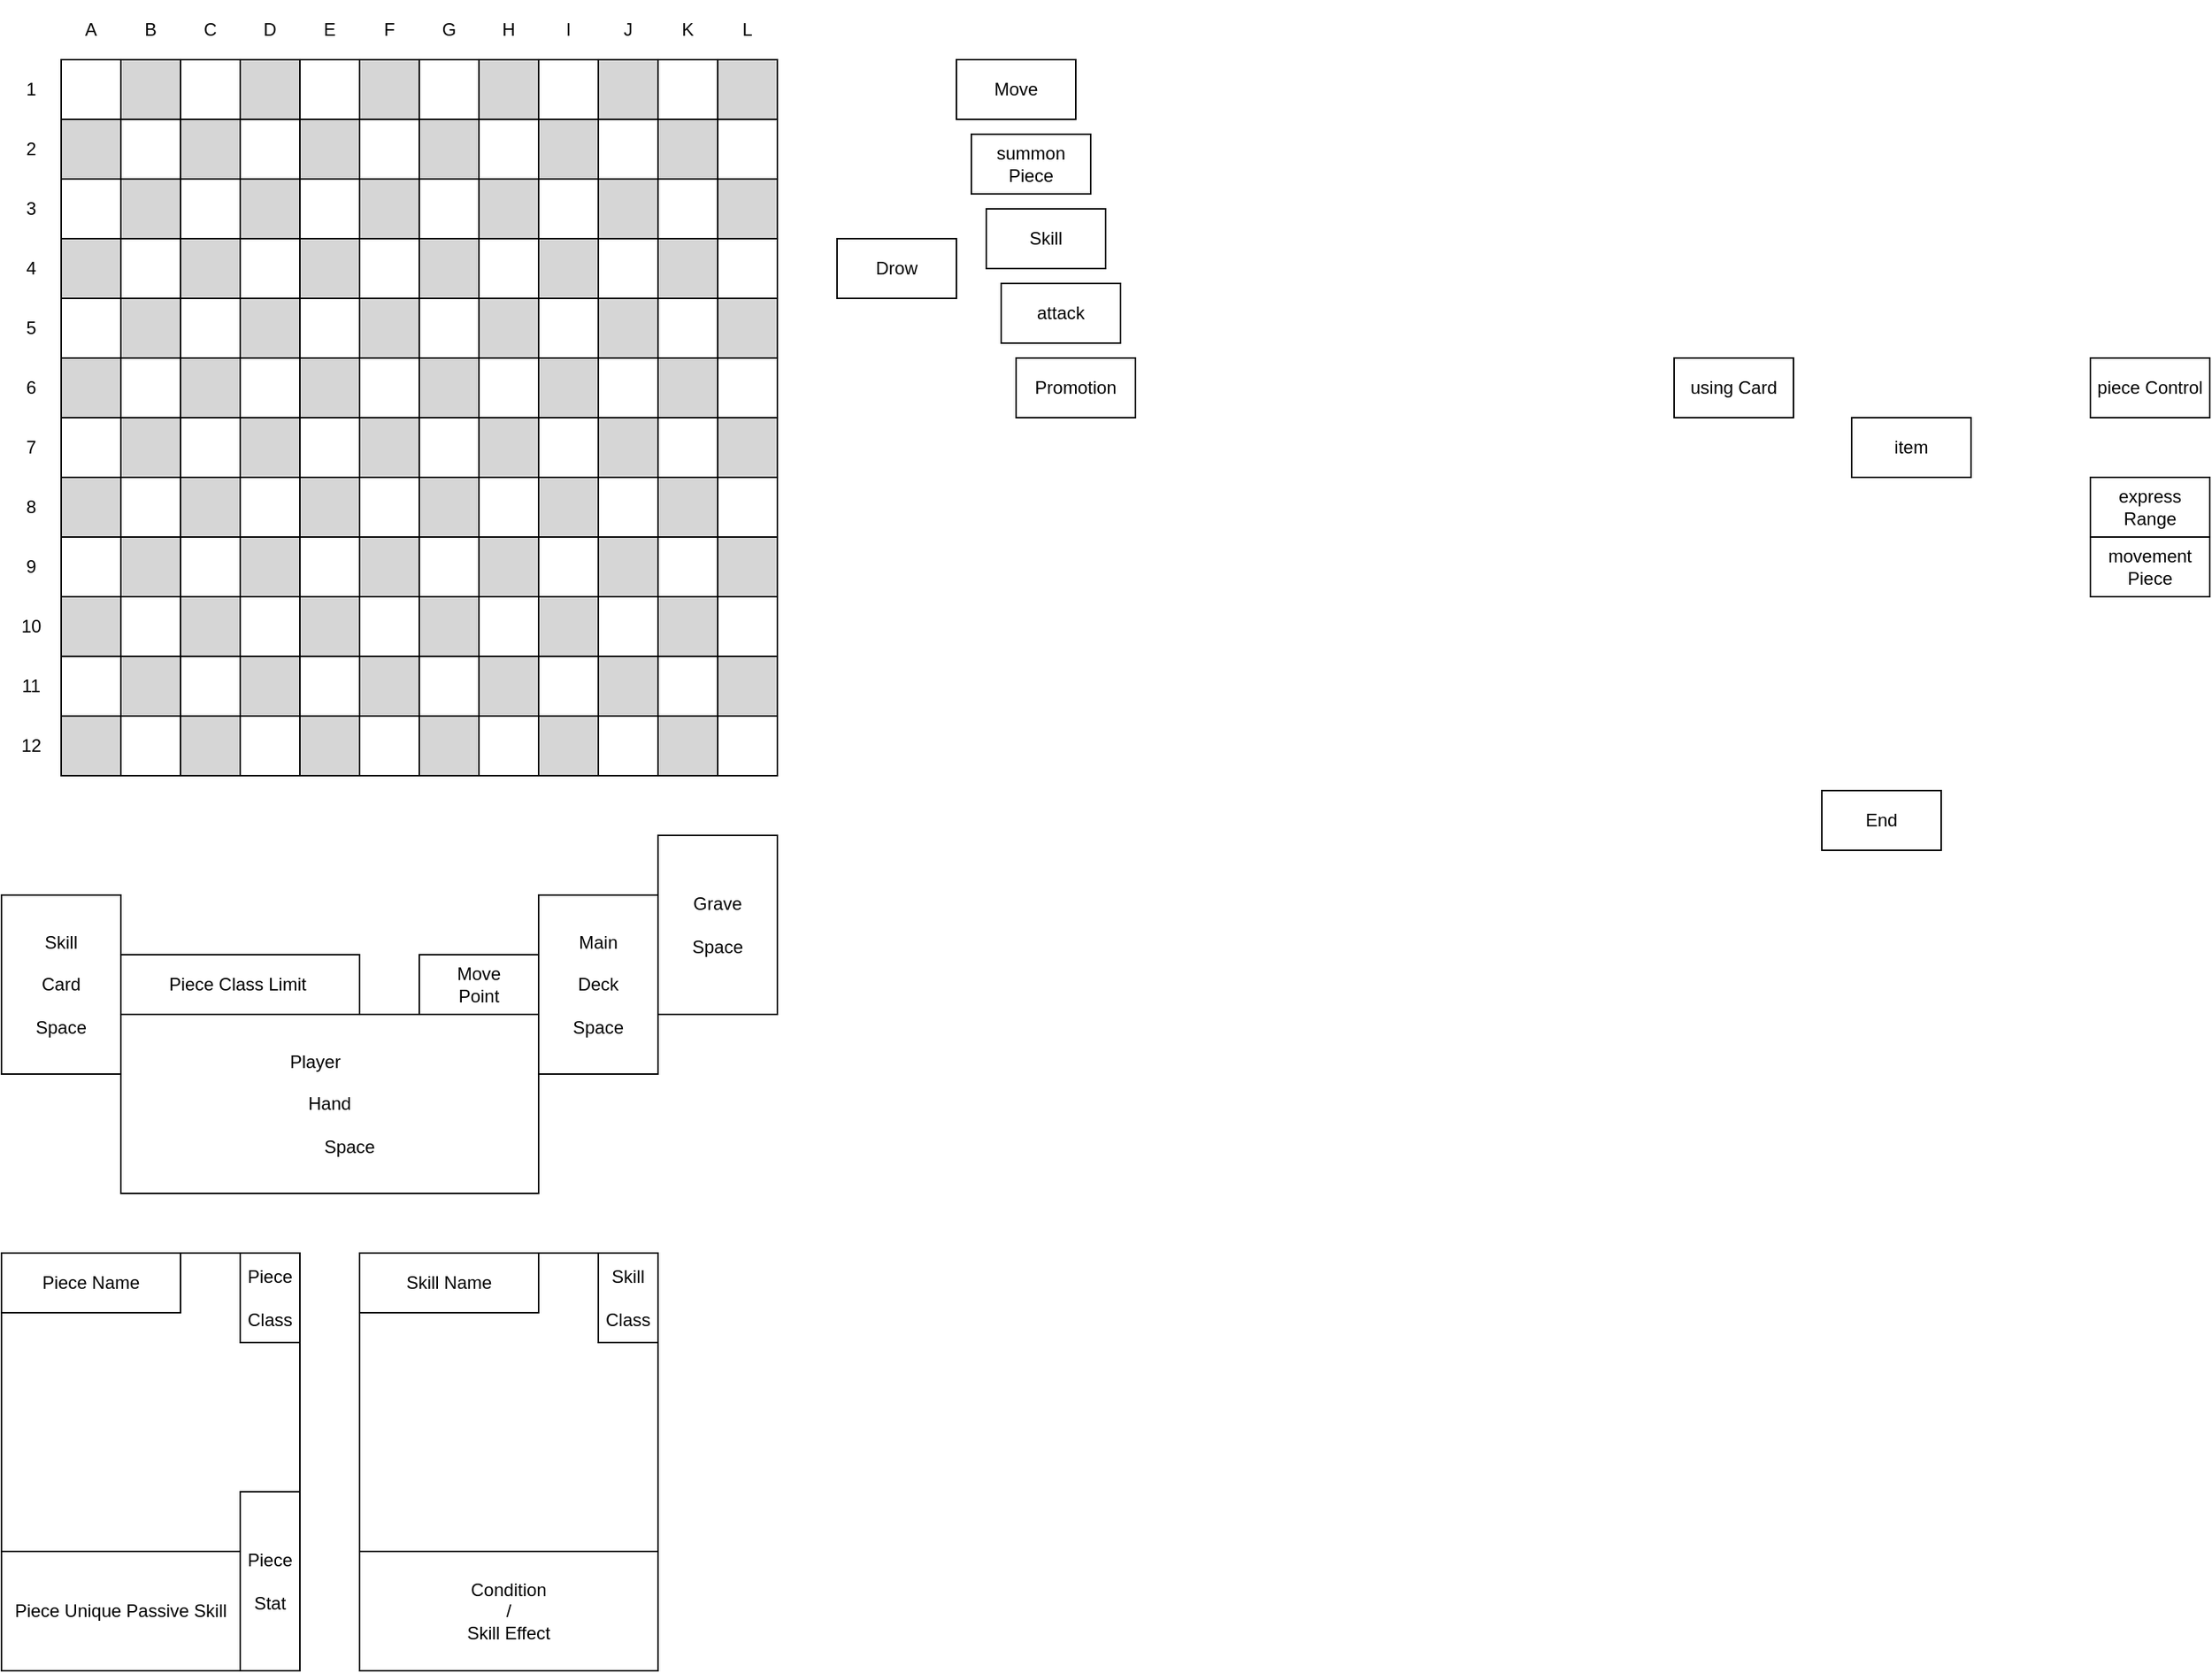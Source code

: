 <mxfile version="21.7.0" type="device">
  <diagram name="페이지-1" id="hdjbhopYSdk3RlSoOf6J">
    <mxGraphModel dx="1386" dy="785" grid="1" gridSize="10" guides="1" tooltips="1" connect="1" arrows="1" fold="1" page="1" pageScale="1" pageWidth="827" pageHeight="1169" math="0" shadow="0">
      <root>
        <mxCell id="0" />
        <mxCell id="1" parent="0" />
        <mxCell id="QWAg-1l1D4s0uI_y3CBR-188" value="Grave&lt;br&gt;&lt;br&gt;Space" style="rounded=0;whiteSpace=wrap;html=1;" parent="1" vertex="1">
          <mxGeometry x="440" y="560" width="80" height="120" as="geometry" />
        </mxCell>
        <mxCell id="QWAg-1l1D4s0uI_y3CBR-159" value="A" style="text;html=1;strokeColor=none;fillColor=none;align=center;verticalAlign=middle;whiteSpace=wrap;rounded=0;" parent="1" vertex="1">
          <mxGeometry x="40" width="40" height="40" as="geometry" />
        </mxCell>
        <mxCell id="QWAg-1l1D4s0uI_y3CBR-161" value="B" style="text;html=1;strokeColor=none;fillColor=none;align=center;verticalAlign=middle;whiteSpace=wrap;rounded=0;" parent="1" vertex="1">
          <mxGeometry x="80" width="40" height="40" as="geometry" />
        </mxCell>
        <mxCell id="QWAg-1l1D4s0uI_y3CBR-162" value="C" style="text;html=1;strokeColor=none;fillColor=none;align=center;verticalAlign=middle;whiteSpace=wrap;rounded=0;" parent="1" vertex="1">
          <mxGeometry x="120" width="40" height="40" as="geometry" />
        </mxCell>
        <mxCell id="QWAg-1l1D4s0uI_y3CBR-163" value="D" style="text;html=1;strokeColor=none;fillColor=none;align=center;verticalAlign=middle;whiteSpace=wrap;rounded=0;" parent="1" vertex="1">
          <mxGeometry x="160" width="40" height="40" as="geometry" />
        </mxCell>
        <mxCell id="QWAg-1l1D4s0uI_y3CBR-164" value="E" style="text;html=1;strokeColor=none;fillColor=none;align=center;verticalAlign=middle;whiteSpace=wrap;rounded=0;" parent="1" vertex="1">
          <mxGeometry x="200" width="40" height="40" as="geometry" />
        </mxCell>
        <mxCell id="QWAg-1l1D4s0uI_y3CBR-165" value="F" style="text;html=1;strokeColor=none;fillColor=none;align=center;verticalAlign=middle;whiteSpace=wrap;rounded=0;" parent="1" vertex="1">
          <mxGeometry x="240" width="40" height="40" as="geometry" />
        </mxCell>
        <mxCell id="QWAg-1l1D4s0uI_y3CBR-167" value="G" style="text;html=1;strokeColor=none;fillColor=none;align=center;verticalAlign=middle;whiteSpace=wrap;rounded=0;" parent="1" vertex="1">
          <mxGeometry x="280" width="40" height="40" as="geometry" />
        </mxCell>
        <mxCell id="QWAg-1l1D4s0uI_y3CBR-168" value="H" style="text;html=1;strokeColor=none;fillColor=none;align=center;verticalAlign=middle;whiteSpace=wrap;rounded=0;" parent="1" vertex="1">
          <mxGeometry x="320" width="40" height="40" as="geometry" />
        </mxCell>
        <mxCell id="QWAg-1l1D4s0uI_y3CBR-169" value="I" style="text;html=1;strokeColor=none;fillColor=none;align=center;verticalAlign=middle;whiteSpace=wrap;rounded=0;" parent="1" vertex="1">
          <mxGeometry x="360" width="40" height="40" as="geometry" />
        </mxCell>
        <mxCell id="QWAg-1l1D4s0uI_y3CBR-170" value="J" style="text;html=1;strokeColor=none;fillColor=none;align=center;verticalAlign=middle;whiteSpace=wrap;rounded=0;" parent="1" vertex="1">
          <mxGeometry x="400" width="40" height="40" as="geometry" />
        </mxCell>
        <mxCell id="QWAg-1l1D4s0uI_y3CBR-171" value="K" style="text;html=1;strokeColor=none;fillColor=none;align=center;verticalAlign=middle;whiteSpace=wrap;rounded=0;" parent="1" vertex="1">
          <mxGeometry x="440" width="40" height="40" as="geometry" />
        </mxCell>
        <mxCell id="QWAg-1l1D4s0uI_y3CBR-172" value="L" style="text;html=1;strokeColor=none;fillColor=none;align=center;verticalAlign=middle;whiteSpace=wrap;rounded=0;" parent="1" vertex="1">
          <mxGeometry x="480" width="40" height="40" as="geometry" />
        </mxCell>
        <mxCell id="QWAg-1l1D4s0uI_y3CBR-173" value="1" style="text;html=1;strokeColor=none;fillColor=none;align=center;verticalAlign=middle;whiteSpace=wrap;rounded=0;" parent="1" vertex="1">
          <mxGeometry y="40" width="40" height="40" as="geometry" />
        </mxCell>
        <mxCell id="QWAg-1l1D4s0uI_y3CBR-174" value="2" style="text;html=1;strokeColor=none;fillColor=none;align=center;verticalAlign=middle;whiteSpace=wrap;rounded=0;" parent="1" vertex="1">
          <mxGeometry y="80" width="40" height="40" as="geometry" />
        </mxCell>
        <mxCell id="QWAg-1l1D4s0uI_y3CBR-175" value="3" style="text;html=1;strokeColor=none;fillColor=none;align=center;verticalAlign=middle;whiteSpace=wrap;rounded=0;" parent="1" vertex="1">
          <mxGeometry y="120" width="40" height="40" as="geometry" />
        </mxCell>
        <mxCell id="QWAg-1l1D4s0uI_y3CBR-176" value="4" style="text;html=1;strokeColor=none;fillColor=none;align=center;verticalAlign=middle;whiteSpace=wrap;rounded=0;" parent="1" vertex="1">
          <mxGeometry y="160" width="40" height="40" as="geometry" />
        </mxCell>
        <mxCell id="QWAg-1l1D4s0uI_y3CBR-177" value="5" style="text;html=1;strokeColor=none;fillColor=none;align=center;verticalAlign=middle;whiteSpace=wrap;rounded=0;" parent="1" vertex="1">
          <mxGeometry y="200" width="40" height="40" as="geometry" />
        </mxCell>
        <mxCell id="QWAg-1l1D4s0uI_y3CBR-178" value="6" style="text;html=1;strokeColor=none;fillColor=none;align=center;verticalAlign=middle;whiteSpace=wrap;rounded=0;" parent="1" vertex="1">
          <mxGeometry y="240" width="40" height="40" as="geometry" />
        </mxCell>
        <mxCell id="QWAg-1l1D4s0uI_y3CBR-179" value="7" style="text;html=1;strokeColor=none;fillColor=none;align=center;verticalAlign=middle;whiteSpace=wrap;rounded=0;" parent="1" vertex="1">
          <mxGeometry y="280" width="40" height="40" as="geometry" />
        </mxCell>
        <mxCell id="QWAg-1l1D4s0uI_y3CBR-180" value="8" style="text;html=1;strokeColor=none;fillColor=none;align=center;verticalAlign=middle;whiteSpace=wrap;rounded=0;" parent="1" vertex="1">
          <mxGeometry y="320" width="40" height="40" as="geometry" />
        </mxCell>
        <mxCell id="QWAg-1l1D4s0uI_y3CBR-181" value="9" style="text;html=1;strokeColor=none;fillColor=none;align=center;verticalAlign=middle;whiteSpace=wrap;rounded=0;" parent="1" vertex="1">
          <mxGeometry y="360" width="40" height="40" as="geometry" />
        </mxCell>
        <mxCell id="QWAg-1l1D4s0uI_y3CBR-182" value="10" style="text;html=1;strokeColor=none;fillColor=none;align=center;verticalAlign=middle;whiteSpace=wrap;rounded=0;" parent="1" vertex="1">
          <mxGeometry y="400" width="40" height="40" as="geometry" />
        </mxCell>
        <mxCell id="QWAg-1l1D4s0uI_y3CBR-183" value="11" style="text;html=1;strokeColor=none;fillColor=none;align=center;verticalAlign=middle;whiteSpace=wrap;rounded=0;" parent="1" vertex="1">
          <mxGeometry y="440" width="40" height="40" as="geometry" />
        </mxCell>
        <mxCell id="QWAg-1l1D4s0uI_y3CBR-184" value="12" style="text;html=1;strokeColor=none;fillColor=none;align=center;verticalAlign=middle;whiteSpace=wrap;rounded=0;" parent="1" vertex="1">
          <mxGeometry y="480" width="40" height="40" as="geometry" />
        </mxCell>
        <mxCell id="QWAg-1l1D4s0uI_y3CBR-186" value="Main&lt;br&gt;&lt;br&gt;Deck&lt;br&gt;&lt;br&gt;Space" style="rounded=0;whiteSpace=wrap;html=1;" parent="1" vertex="1">
          <mxGeometry x="360" y="600" width="80" height="120" as="geometry" />
        </mxCell>
        <mxCell id="QWAg-1l1D4s0uI_y3CBR-187" value="Player&lt;span style=&quot;white-space: pre;&quot;&gt;&#x9;&lt;/span&gt;&lt;br&gt;&lt;br&gt;Hand&lt;br&gt;&lt;br&gt;&lt;span style=&quot;white-space: pre;&quot;&gt;&#x9;&lt;/span&gt;Space" style="rounded=0;whiteSpace=wrap;html=1;" parent="1" vertex="1">
          <mxGeometry x="80" y="680" width="280" height="120" as="geometry" />
        </mxCell>
        <mxCell id="QWAg-1l1D4s0uI_y3CBR-189" value="Skill&lt;br&gt;&lt;br&gt;Card&lt;br&gt;&lt;br&gt;Space" style="rounded=0;whiteSpace=wrap;html=1;" parent="1" vertex="1">
          <mxGeometry y="600" width="80" height="120" as="geometry" />
        </mxCell>
        <mxCell id="QWAg-1l1D4s0uI_y3CBR-190" value="Piece Class Limit&amp;nbsp;" style="rounded=0;whiteSpace=wrap;html=1;" parent="1" vertex="1">
          <mxGeometry x="80" y="640" width="160" height="40" as="geometry" />
        </mxCell>
        <mxCell id="QWAg-1l1D4s0uI_y3CBR-191" value="" style="rounded=0;whiteSpace=wrap;html=1;" parent="1" vertex="1">
          <mxGeometry y="840" width="200" height="280" as="geometry" />
        </mxCell>
        <mxCell id="QWAg-1l1D4s0uI_y3CBR-192" value="Piece Name" style="rounded=0;whiteSpace=wrap;html=1;" parent="1" vertex="1">
          <mxGeometry y="840" width="120" height="40" as="geometry" />
        </mxCell>
        <mxCell id="QWAg-1l1D4s0uI_y3CBR-193" value="Piece Unique Passive Skill" style="rounded=0;whiteSpace=wrap;html=1;" parent="1" vertex="1">
          <mxGeometry y="1040" width="160" height="80" as="geometry" />
        </mxCell>
        <mxCell id="QWAg-1l1D4s0uI_y3CBR-194" value="Piece &lt;br&gt;&lt;br&gt;Stat" style="rounded=0;whiteSpace=wrap;html=1;" parent="1" vertex="1">
          <mxGeometry x="160" y="1000" width="40" height="120" as="geometry" />
        </mxCell>
        <mxCell id="QWAg-1l1D4s0uI_y3CBR-195" value="Piece &lt;br&gt;&lt;br&gt;Class" style="rounded=0;whiteSpace=wrap;html=1;" parent="1" vertex="1">
          <mxGeometry x="160" y="840" width="40" height="60" as="geometry" />
        </mxCell>
        <mxCell id="QWAg-1l1D4s0uI_y3CBR-196" value="" style="rounded=0;whiteSpace=wrap;html=1;" parent="1" vertex="1">
          <mxGeometry x="240" y="840" width="200" height="280" as="geometry" />
        </mxCell>
        <mxCell id="QWAg-1l1D4s0uI_y3CBR-197" value="Skill Name" style="rounded=0;whiteSpace=wrap;html=1;" parent="1" vertex="1">
          <mxGeometry x="240" y="840" width="120" height="40" as="geometry" />
        </mxCell>
        <mxCell id="QWAg-1l1D4s0uI_y3CBR-198" value="Condition&lt;br&gt;/&lt;br&gt;Skill Effect" style="rounded=0;whiteSpace=wrap;html=1;" parent="1" vertex="1">
          <mxGeometry x="240" y="1040" width="200" height="80" as="geometry" />
        </mxCell>
        <mxCell id="QWAg-1l1D4s0uI_y3CBR-200" value="Skill&lt;br&gt;&lt;br&gt;Class" style="rounded=0;whiteSpace=wrap;html=1;" parent="1" vertex="1">
          <mxGeometry x="400" y="840" width="40" height="60" as="geometry" />
        </mxCell>
        <mxCell id="QWAg-1l1D4s0uI_y3CBR-201" value="Move&lt;br&gt;Point" style="rounded=0;whiteSpace=wrap;html=1;" parent="1" vertex="1">
          <mxGeometry x="280" y="640" width="80" height="40" as="geometry" />
        </mxCell>
        <mxCell id="QWAg-1l1D4s0uI_y3CBR-347" value="" style="group" parent="1" vertex="1" connectable="0">
          <mxGeometry x="40" y="40" width="480" height="480" as="geometry" />
        </mxCell>
        <mxCell id="QWAg-1l1D4s0uI_y3CBR-203" value="" style="rounded=0;whiteSpace=wrap;html=1;" parent="QWAg-1l1D4s0uI_y3CBR-347" vertex="1">
          <mxGeometry width="40" height="40" as="geometry" />
        </mxCell>
        <mxCell id="QWAg-1l1D4s0uI_y3CBR-204" value="" style="rounded=0;whiteSpace=wrap;html=1;fillColor=#d6d6d6;" parent="QWAg-1l1D4s0uI_y3CBR-347" vertex="1">
          <mxGeometry x="40" width="40" height="40" as="geometry" />
        </mxCell>
        <mxCell id="QWAg-1l1D4s0uI_y3CBR-205" value="" style="rounded=0;whiteSpace=wrap;html=1;" parent="QWAg-1l1D4s0uI_y3CBR-347" vertex="1">
          <mxGeometry x="80" width="40" height="40" as="geometry" />
        </mxCell>
        <mxCell id="QWAg-1l1D4s0uI_y3CBR-206" value="" style="rounded=0;whiteSpace=wrap;html=1;fillColor=#d6d6d6;" parent="QWAg-1l1D4s0uI_y3CBR-347" vertex="1">
          <mxGeometry x="120" width="40" height="40" as="geometry" />
        </mxCell>
        <mxCell id="QWAg-1l1D4s0uI_y3CBR-207" value="" style="rounded=0;whiteSpace=wrap;html=1;" parent="QWAg-1l1D4s0uI_y3CBR-347" vertex="1">
          <mxGeometry x="160" width="40" height="40" as="geometry" />
        </mxCell>
        <mxCell id="QWAg-1l1D4s0uI_y3CBR-208" value="" style="rounded=0;whiteSpace=wrap;html=1;fillColor=#d6d6d6;" parent="QWAg-1l1D4s0uI_y3CBR-347" vertex="1">
          <mxGeometry x="200" width="40" height="40" as="geometry" />
        </mxCell>
        <mxCell id="QWAg-1l1D4s0uI_y3CBR-209" value="" style="rounded=0;whiteSpace=wrap;html=1;" parent="QWAg-1l1D4s0uI_y3CBR-347" vertex="1">
          <mxGeometry x="240" width="40" height="40" as="geometry" />
        </mxCell>
        <mxCell id="QWAg-1l1D4s0uI_y3CBR-210" value="" style="rounded=0;whiteSpace=wrap;html=1;fillColor=#d6d6d6;" parent="QWAg-1l1D4s0uI_y3CBR-347" vertex="1">
          <mxGeometry x="280" width="40" height="40" as="geometry" />
        </mxCell>
        <mxCell id="QWAg-1l1D4s0uI_y3CBR-211" value="" style="rounded=0;whiteSpace=wrap;html=1;" parent="QWAg-1l1D4s0uI_y3CBR-347" vertex="1">
          <mxGeometry x="320" width="40" height="40" as="geometry" />
        </mxCell>
        <mxCell id="QWAg-1l1D4s0uI_y3CBR-212" value="" style="rounded=0;whiteSpace=wrap;html=1;fillColor=#d6d6d6;" parent="QWAg-1l1D4s0uI_y3CBR-347" vertex="1">
          <mxGeometry x="360" width="40" height="40" as="geometry" />
        </mxCell>
        <mxCell id="QWAg-1l1D4s0uI_y3CBR-213" value="" style="rounded=0;whiteSpace=wrap;html=1;" parent="QWAg-1l1D4s0uI_y3CBR-347" vertex="1">
          <mxGeometry x="400" width="40" height="40" as="geometry" />
        </mxCell>
        <mxCell id="QWAg-1l1D4s0uI_y3CBR-214" value="" style="rounded=0;whiteSpace=wrap;html=1;fillColor=#d6d6d6;" parent="QWAg-1l1D4s0uI_y3CBR-347" vertex="1">
          <mxGeometry x="440" width="40" height="40" as="geometry" />
        </mxCell>
        <mxCell id="QWAg-1l1D4s0uI_y3CBR-215" value="" style="rounded=0;whiteSpace=wrap;html=1;fillColor=#d6d6d6;" parent="QWAg-1l1D4s0uI_y3CBR-347" vertex="1">
          <mxGeometry y="40" width="40" height="40" as="geometry" />
        </mxCell>
        <mxCell id="QWAg-1l1D4s0uI_y3CBR-216" value="" style="rounded=0;whiteSpace=wrap;html=1;" parent="QWAg-1l1D4s0uI_y3CBR-347" vertex="1">
          <mxGeometry x="40" y="40" width="40" height="40" as="geometry" />
        </mxCell>
        <mxCell id="QWAg-1l1D4s0uI_y3CBR-217" value="" style="rounded=0;whiteSpace=wrap;html=1;fillColor=#d6d6d6;" parent="QWAg-1l1D4s0uI_y3CBR-347" vertex="1">
          <mxGeometry x="80" y="40" width="40" height="40" as="geometry" />
        </mxCell>
        <mxCell id="QWAg-1l1D4s0uI_y3CBR-218" value="" style="rounded=0;whiteSpace=wrap;html=1;" parent="QWAg-1l1D4s0uI_y3CBR-347" vertex="1">
          <mxGeometry x="120" y="40" width="40" height="40" as="geometry" />
        </mxCell>
        <mxCell id="QWAg-1l1D4s0uI_y3CBR-219" value="" style="rounded=0;whiteSpace=wrap;html=1;fillColor=#d6d6d6;" parent="QWAg-1l1D4s0uI_y3CBR-347" vertex="1">
          <mxGeometry x="160" y="40" width="40" height="40" as="geometry" />
        </mxCell>
        <mxCell id="QWAg-1l1D4s0uI_y3CBR-220" value="" style="rounded=0;whiteSpace=wrap;html=1;" parent="QWAg-1l1D4s0uI_y3CBR-347" vertex="1">
          <mxGeometry x="200" y="40" width="40" height="40" as="geometry" />
        </mxCell>
        <mxCell id="QWAg-1l1D4s0uI_y3CBR-221" value="" style="rounded=0;whiteSpace=wrap;html=1;fillColor=#d6d6d6;" parent="QWAg-1l1D4s0uI_y3CBR-347" vertex="1">
          <mxGeometry x="240" y="40" width="40" height="40" as="geometry" />
        </mxCell>
        <mxCell id="QWAg-1l1D4s0uI_y3CBR-222" value="" style="rounded=0;whiteSpace=wrap;html=1;" parent="QWAg-1l1D4s0uI_y3CBR-347" vertex="1">
          <mxGeometry x="280" y="40" width="40" height="40" as="geometry" />
        </mxCell>
        <mxCell id="QWAg-1l1D4s0uI_y3CBR-223" value="" style="rounded=0;whiteSpace=wrap;html=1;fillColor=#d6d6d6;" parent="QWAg-1l1D4s0uI_y3CBR-347" vertex="1">
          <mxGeometry x="320" y="40" width="40" height="40" as="geometry" />
        </mxCell>
        <mxCell id="QWAg-1l1D4s0uI_y3CBR-224" value="" style="rounded=0;whiteSpace=wrap;html=1;" parent="QWAg-1l1D4s0uI_y3CBR-347" vertex="1">
          <mxGeometry x="360" y="40" width="40" height="40" as="geometry" />
        </mxCell>
        <mxCell id="QWAg-1l1D4s0uI_y3CBR-225" value="" style="rounded=0;whiteSpace=wrap;html=1;fillColor=#d6d6d6;" parent="QWAg-1l1D4s0uI_y3CBR-347" vertex="1">
          <mxGeometry x="400" y="40" width="40" height="40" as="geometry" />
        </mxCell>
        <mxCell id="QWAg-1l1D4s0uI_y3CBR-226" value="" style="rounded=0;whiteSpace=wrap;html=1;" parent="QWAg-1l1D4s0uI_y3CBR-347" vertex="1">
          <mxGeometry x="440" y="40" width="40" height="40" as="geometry" />
        </mxCell>
        <mxCell id="QWAg-1l1D4s0uI_y3CBR-227" value="" style="rounded=0;whiteSpace=wrap;html=1;" parent="QWAg-1l1D4s0uI_y3CBR-347" vertex="1">
          <mxGeometry y="80" width="40" height="40" as="geometry" />
        </mxCell>
        <mxCell id="QWAg-1l1D4s0uI_y3CBR-228" value="" style="rounded=0;whiteSpace=wrap;html=1;fillColor=#d6d6d6;" parent="QWAg-1l1D4s0uI_y3CBR-347" vertex="1">
          <mxGeometry x="40" y="80" width="40" height="40" as="geometry" />
        </mxCell>
        <mxCell id="QWAg-1l1D4s0uI_y3CBR-229" value="" style="rounded=0;whiteSpace=wrap;html=1;" parent="QWAg-1l1D4s0uI_y3CBR-347" vertex="1">
          <mxGeometry x="80" y="80" width="40" height="40" as="geometry" />
        </mxCell>
        <mxCell id="QWAg-1l1D4s0uI_y3CBR-230" value="" style="rounded=0;whiteSpace=wrap;html=1;fillColor=#d6d6d6;" parent="QWAg-1l1D4s0uI_y3CBR-347" vertex="1">
          <mxGeometry x="120" y="80" width="40" height="40" as="geometry" />
        </mxCell>
        <mxCell id="QWAg-1l1D4s0uI_y3CBR-231" value="" style="rounded=0;whiteSpace=wrap;html=1;" parent="QWAg-1l1D4s0uI_y3CBR-347" vertex="1">
          <mxGeometry x="160" y="80" width="40" height="40" as="geometry" />
        </mxCell>
        <mxCell id="QWAg-1l1D4s0uI_y3CBR-232" value="" style="rounded=0;whiteSpace=wrap;html=1;fillColor=#d6d6d6;" parent="QWAg-1l1D4s0uI_y3CBR-347" vertex="1">
          <mxGeometry x="200" y="80" width="40" height="40" as="geometry" />
        </mxCell>
        <mxCell id="QWAg-1l1D4s0uI_y3CBR-233" value="" style="rounded=0;whiteSpace=wrap;html=1;" parent="QWAg-1l1D4s0uI_y3CBR-347" vertex="1">
          <mxGeometry x="240" y="80" width="40" height="40" as="geometry" />
        </mxCell>
        <mxCell id="QWAg-1l1D4s0uI_y3CBR-234" value="" style="rounded=0;whiteSpace=wrap;html=1;fillColor=#d6d6d6;" parent="QWAg-1l1D4s0uI_y3CBR-347" vertex="1">
          <mxGeometry x="280" y="80" width="40" height="40" as="geometry" />
        </mxCell>
        <mxCell id="QWAg-1l1D4s0uI_y3CBR-235" value="" style="rounded=0;whiteSpace=wrap;html=1;" parent="QWAg-1l1D4s0uI_y3CBR-347" vertex="1">
          <mxGeometry x="320" y="80" width="40" height="40" as="geometry" />
        </mxCell>
        <mxCell id="QWAg-1l1D4s0uI_y3CBR-236" value="" style="rounded=0;whiteSpace=wrap;html=1;fillColor=#d6d6d6;" parent="QWAg-1l1D4s0uI_y3CBR-347" vertex="1">
          <mxGeometry x="360" y="80" width="40" height="40" as="geometry" />
        </mxCell>
        <mxCell id="QWAg-1l1D4s0uI_y3CBR-237" value="" style="rounded=0;whiteSpace=wrap;html=1;" parent="QWAg-1l1D4s0uI_y3CBR-347" vertex="1">
          <mxGeometry x="400" y="80" width="40" height="40" as="geometry" />
        </mxCell>
        <mxCell id="QWAg-1l1D4s0uI_y3CBR-238" value="" style="rounded=0;whiteSpace=wrap;html=1;fillColor=#d6d6d6;" parent="QWAg-1l1D4s0uI_y3CBR-347" vertex="1">
          <mxGeometry x="440" y="80" width="40" height="40" as="geometry" />
        </mxCell>
        <mxCell id="QWAg-1l1D4s0uI_y3CBR-239" value="" style="rounded=0;whiteSpace=wrap;html=1;fillColor=#d6d6d6;" parent="QWAg-1l1D4s0uI_y3CBR-347" vertex="1">
          <mxGeometry y="120" width="40" height="40" as="geometry" />
        </mxCell>
        <mxCell id="QWAg-1l1D4s0uI_y3CBR-240" value="" style="rounded=0;whiteSpace=wrap;html=1;" parent="QWAg-1l1D4s0uI_y3CBR-347" vertex="1">
          <mxGeometry x="40" y="120" width="40" height="40" as="geometry" />
        </mxCell>
        <mxCell id="QWAg-1l1D4s0uI_y3CBR-241" value="" style="rounded=0;whiteSpace=wrap;html=1;fillColor=#d6d6d6;" parent="QWAg-1l1D4s0uI_y3CBR-347" vertex="1">
          <mxGeometry x="80" y="120" width="40" height="40" as="geometry" />
        </mxCell>
        <mxCell id="QWAg-1l1D4s0uI_y3CBR-242" value="" style="rounded=0;whiteSpace=wrap;html=1;" parent="QWAg-1l1D4s0uI_y3CBR-347" vertex="1">
          <mxGeometry x="120" y="120" width="40" height="40" as="geometry" />
        </mxCell>
        <mxCell id="QWAg-1l1D4s0uI_y3CBR-243" value="" style="rounded=0;whiteSpace=wrap;html=1;fillColor=#d6d6d6;" parent="QWAg-1l1D4s0uI_y3CBR-347" vertex="1">
          <mxGeometry x="160" y="120" width="40" height="40" as="geometry" />
        </mxCell>
        <mxCell id="QWAg-1l1D4s0uI_y3CBR-244" value="" style="rounded=0;whiteSpace=wrap;html=1;" parent="QWAg-1l1D4s0uI_y3CBR-347" vertex="1">
          <mxGeometry x="200" y="120" width="40" height="40" as="geometry" />
        </mxCell>
        <mxCell id="QWAg-1l1D4s0uI_y3CBR-245" value="" style="rounded=0;whiteSpace=wrap;html=1;fillColor=#d6d6d6;" parent="QWAg-1l1D4s0uI_y3CBR-347" vertex="1">
          <mxGeometry x="240" y="120" width="40" height="40" as="geometry" />
        </mxCell>
        <mxCell id="QWAg-1l1D4s0uI_y3CBR-246" value="" style="rounded=0;whiteSpace=wrap;html=1;" parent="QWAg-1l1D4s0uI_y3CBR-347" vertex="1">
          <mxGeometry x="280" y="120" width="40" height="40" as="geometry" />
        </mxCell>
        <mxCell id="QWAg-1l1D4s0uI_y3CBR-247" value="" style="rounded=0;whiteSpace=wrap;html=1;fillColor=#d6d6d6;" parent="QWAg-1l1D4s0uI_y3CBR-347" vertex="1">
          <mxGeometry x="320" y="120" width="40" height="40" as="geometry" />
        </mxCell>
        <mxCell id="QWAg-1l1D4s0uI_y3CBR-248" value="" style="rounded=0;whiteSpace=wrap;html=1;" parent="QWAg-1l1D4s0uI_y3CBR-347" vertex="1">
          <mxGeometry x="360" y="120" width="40" height="40" as="geometry" />
        </mxCell>
        <mxCell id="QWAg-1l1D4s0uI_y3CBR-249" value="" style="rounded=0;whiteSpace=wrap;html=1;fillColor=#d6d6d6;" parent="QWAg-1l1D4s0uI_y3CBR-347" vertex="1">
          <mxGeometry x="400" y="120" width="40" height="40" as="geometry" />
        </mxCell>
        <mxCell id="QWAg-1l1D4s0uI_y3CBR-250" value="" style="rounded=0;whiteSpace=wrap;html=1;" parent="QWAg-1l1D4s0uI_y3CBR-347" vertex="1">
          <mxGeometry x="440" y="120" width="40" height="40" as="geometry" />
        </mxCell>
        <mxCell id="QWAg-1l1D4s0uI_y3CBR-251" value="" style="rounded=0;whiteSpace=wrap;html=1;" parent="QWAg-1l1D4s0uI_y3CBR-347" vertex="1">
          <mxGeometry y="160" width="40" height="40" as="geometry" />
        </mxCell>
        <mxCell id="QWAg-1l1D4s0uI_y3CBR-252" value="" style="rounded=0;whiteSpace=wrap;html=1;fillColor=#d6d6d6;" parent="QWAg-1l1D4s0uI_y3CBR-347" vertex="1">
          <mxGeometry x="40" y="160" width="40" height="40" as="geometry" />
        </mxCell>
        <mxCell id="QWAg-1l1D4s0uI_y3CBR-253" value="" style="rounded=0;whiteSpace=wrap;html=1;" parent="QWAg-1l1D4s0uI_y3CBR-347" vertex="1">
          <mxGeometry x="80" y="160" width="40" height="40" as="geometry" />
        </mxCell>
        <mxCell id="QWAg-1l1D4s0uI_y3CBR-254" value="" style="rounded=0;whiteSpace=wrap;html=1;fillColor=#d6d6d6;" parent="QWAg-1l1D4s0uI_y3CBR-347" vertex="1">
          <mxGeometry x="120" y="160" width="40" height="40" as="geometry" />
        </mxCell>
        <mxCell id="QWAg-1l1D4s0uI_y3CBR-255" value="" style="rounded=0;whiteSpace=wrap;html=1;" parent="QWAg-1l1D4s0uI_y3CBR-347" vertex="1">
          <mxGeometry x="160" y="160" width="40" height="40" as="geometry" />
        </mxCell>
        <mxCell id="QWAg-1l1D4s0uI_y3CBR-256" value="" style="rounded=0;whiteSpace=wrap;html=1;fillColor=#d6d6d6;" parent="QWAg-1l1D4s0uI_y3CBR-347" vertex="1">
          <mxGeometry x="200" y="160" width="40" height="40" as="geometry" />
        </mxCell>
        <mxCell id="QWAg-1l1D4s0uI_y3CBR-257" value="" style="rounded=0;whiteSpace=wrap;html=1;" parent="QWAg-1l1D4s0uI_y3CBR-347" vertex="1">
          <mxGeometry x="240" y="160" width="40" height="40" as="geometry" />
        </mxCell>
        <mxCell id="QWAg-1l1D4s0uI_y3CBR-258" value="" style="rounded=0;whiteSpace=wrap;html=1;fillColor=#d6d6d6;" parent="QWAg-1l1D4s0uI_y3CBR-347" vertex="1">
          <mxGeometry x="280" y="160" width="40" height="40" as="geometry" />
        </mxCell>
        <mxCell id="QWAg-1l1D4s0uI_y3CBR-259" value="" style="rounded=0;whiteSpace=wrap;html=1;" parent="QWAg-1l1D4s0uI_y3CBR-347" vertex="1">
          <mxGeometry x="320" y="160" width="40" height="40" as="geometry" />
        </mxCell>
        <mxCell id="QWAg-1l1D4s0uI_y3CBR-260" value="" style="rounded=0;whiteSpace=wrap;html=1;fillColor=#d6d6d6;" parent="QWAg-1l1D4s0uI_y3CBR-347" vertex="1">
          <mxGeometry x="360" y="160" width="40" height="40" as="geometry" />
        </mxCell>
        <mxCell id="QWAg-1l1D4s0uI_y3CBR-261" value="" style="rounded=0;whiteSpace=wrap;html=1;" parent="QWAg-1l1D4s0uI_y3CBR-347" vertex="1">
          <mxGeometry x="400" y="160" width="40" height="40" as="geometry" />
        </mxCell>
        <mxCell id="QWAg-1l1D4s0uI_y3CBR-262" value="" style="rounded=0;whiteSpace=wrap;html=1;fillColor=#d6d6d6;" parent="QWAg-1l1D4s0uI_y3CBR-347" vertex="1">
          <mxGeometry x="440" y="160" width="40" height="40" as="geometry" />
        </mxCell>
        <mxCell id="QWAg-1l1D4s0uI_y3CBR-263" value="" style="rounded=0;whiteSpace=wrap;html=1;fillColor=#d6d6d6;" parent="QWAg-1l1D4s0uI_y3CBR-347" vertex="1">
          <mxGeometry y="200" width="40" height="40" as="geometry" />
        </mxCell>
        <mxCell id="QWAg-1l1D4s0uI_y3CBR-264" value="" style="rounded=0;whiteSpace=wrap;html=1;" parent="QWAg-1l1D4s0uI_y3CBR-347" vertex="1">
          <mxGeometry x="40" y="200" width="40" height="40" as="geometry" />
        </mxCell>
        <mxCell id="QWAg-1l1D4s0uI_y3CBR-265" value="" style="rounded=0;whiteSpace=wrap;html=1;fillColor=#d6d6d6;" parent="QWAg-1l1D4s0uI_y3CBR-347" vertex="1">
          <mxGeometry x="80" y="200" width="40" height="40" as="geometry" />
        </mxCell>
        <mxCell id="QWAg-1l1D4s0uI_y3CBR-266" value="" style="rounded=0;whiteSpace=wrap;html=1;" parent="QWAg-1l1D4s0uI_y3CBR-347" vertex="1">
          <mxGeometry x="120" y="200" width="40" height="40" as="geometry" />
        </mxCell>
        <mxCell id="QWAg-1l1D4s0uI_y3CBR-267" value="" style="rounded=0;whiteSpace=wrap;html=1;fillColor=#d6d6d6;" parent="QWAg-1l1D4s0uI_y3CBR-347" vertex="1">
          <mxGeometry x="160" y="200" width="40" height="40" as="geometry" />
        </mxCell>
        <mxCell id="QWAg-1l1D4s0uI_y3CBR-268" value="" style="rounded=0;whiteSpace=wrap;html=1;" parent="QWAg-1l1D4s0uI_y3CBR-347" vertex="1">
          <mxGeometry x="200" y="200" width="40" height="40" as="geometry" />
        </mxCell>
        <mxCell id="QWAg-1l1D4s0uI_y3CBR-269" value="" style="rounded=0;whiteSpace=wrap;html=1;fillColor=#d6d6d6;" parent="QWAg-1l1D4s0uI_y3CBR-347" vertex="1">
          <mxGeometry x="240" y="200" width="40" height="40" as="geometry" />
        </mxCell>
        <mxCell id="QWAg-1l1D4s0uI_y3CBR-270" value="" style="rounded=0;whiteSpace=wrap;html=1;" parent="QWAg-1l1D4s0uI_y3CBR-347" vertex="1">
          <mxGeometry x="280" y="200" width="40" height="40" as="geometry" />
        </mxCell>
        <mxCell id="QWAg-1l1D4s0uI_y3CBR-271" value="" style="rounded=0;whiteSpace=wrap;html=1;fillColor=#d6d6d6;" parent="QWAg-1l1D4s0uI_y3CBR-347" vertex="1">
          <mxGeometry x="320" y="200" width="40" height="40" as="geometry" />
        </mxCell>
        <mxCell id="QWAg-1l1D4s0uI_y3CBR-272" value="" style="rounded=0;whiteSpace=wrap;html=1;" parent="QWAg-1l1D4s0uI_y3CBR-347" vertex="1">
          <mxGeometry x="360" y="200" width="40" height="40" as="geometry" />
        </mxCell>
        <mxCell id="QWAg-1l1D4s0uI_y3CBR-273" value="" style="rounded=0;whiteSpace=wrap;html=1;fillColor=#d6d6d6;" parent="QWAg-1l1D4s0uI_y3CBR-347" vertex="1">
          <mxGeometry x="400" y="200" width="40" height="40" as="geometry" />
        </mxCell>
        <mxCell id="QWAg-1l1D4s0uI_y3CBR-274" value="" style="rounded=0;whiteSpace=wrap;html=1;" parent="QWAg-1l1D4s0uI_y3CBR-347" vertex="1">
          <mxGeometry x="440" y="200" width="40" height="40" as="geometry" />
        </mxCell>
        <mxCell id="QWAg-1l1D4s0uI_y3CBR-275" value="" style="rounded=0;whiteSpace=wrap;html=1;" parent="QWAg-1l1D4s0uI_y3CBR-347" vertex="1">
          <mxGeometry y="240" width="40" height="40" as="geometry" />
        </mxCell>
        <mxCell id="QWAg-1l1D4s0uI_y3CBR-276" value="" style="rounded=0;whiteSpace=wrap;html=1;fillColor=#d6d6d6;" parent="QWAg-1l1D4s0uI_y3CBR-347" vertex="1">
          <mxGeometry x="40" y="240" width="40" height="40" as="geometry" />
        </mxCell>
        <mxCell id="QWAg-1l1D4s0uI_y3CBR-277" value="" style="rounded=0;whiteSpace=wrap;html=1;" parent="QWAg-1l1D4s0uI_y3CBR-347" vertex="1">
          <mxGeometry x="80" y="240" width="40" height="40" as="geometry" />
        </mxCell>
        <mxCell id="QWAg-1l1D4s0uI_y3CBR-278" value="" style="rounded=0;whiteSpace=wrap;html=1;fillColor=#d6d6d6;" parent="QWAg-1l1D4s0uI_y3CBR-347" vertex="1">
          <mxGeometry x="120" y="240" width="40" height="40" as="geometry" />
        </mxCell>
        <mxCell id="QWAg-1l1D4s0uI_y3CBR-279" value="" style="rounded=0;whiteSpace=wrap;html=1;" parent="QWAg-1l1D4s0uI_y3CBR-347" vertex="1">
          <mxGeometry x="160" y="240" width="40" height="40" as="geometry" />
        </mxCell>
        <mxCell id="QWAg-1l1D4s0uI_y3CBR-280" value="" style="rounded=0;whiteSpace=wrap;html=1;fillColor=#d6d6d6;" parent="QWAg-1l1D4s0uI_y3CBR-347" vertex="1">
          <mxGeometry x="200" y="240" width="40" height="40" as="geometry" />
        </mxCell>
        <mxCell id="QWAg-1l1D4s0uI_y3CBR-281" value="" style="rounded=0;whiteSpace=wrap;html=1;" parent="QWAg-1l1D4s0uI_y3CBR-347" vertex="1">
          <mxGeometry x="240" y="240" width="40" height="40" as="geometry" />
        </mxCell>
        <mxCell id="QWAg-1l1D4s0uI_y3CBR-282" value="" style="rounded=0;whiteSpace=wrap;html=1;fillColor=#d6d6d6;" parent="QWAg-1l1D4s0uI_y3CBR-347" vertex="1">
          <mxGeometry x="280" y="240" width="40" height="40" as="geometry" />
        </mxCell>
        <mxCell id="QWAg-1l1D4s0uI_y3CBR-283" value="" style="rounded=0;whiteSpace=wrap;html=1;" parent="QWAg-1l1D4s0uI_y3CBR-347" vertex="1">
          <mxGeometry x="320" y="240" width="40" height="40" as="geometry" />
        </mxCell>
        <mxCell id="QWAg-1l1D4s0uI_y3CBR-284" value="" style="rounded=0;whiteSpace=wrap;html=1;fillColor=#d6d6d6;" parent="QWAg-1l1D4s0uI_y3CBR-347" vertex="1">
          <mxGeometry x="360" y="240" width="40" height="40" as="geometry" />
        </mxCell>
        <mxCell id="QWAg-1l1D4s0uI_y3CBR-285" value="" style="rounded=0;whiteSpace=wrap;html=1;" parent="QWAg-1l1D4s0uI_y3CBR-347" vertex="1">
          <mxGeometry x="400" y="240" width="40" height="40" as="geometry" />
        </mxCell>
        <mxCell id="QWAg-1l1D4s0uI_y3CBR-286" value="" style="rounded=0;whiteSpace=wrap;html=1;fillColor=#d6d6d6;" parent="QWAg-1l1D4s0uI_y3CBR-347" vertex="1">
          <mxGeometry x="440" y="240" width="40" height="40" as="geometry" />
        </mxCell>
        <mxCell id="QWAg-1l1D4s0uI_y3CBR-287" value="" style="rounded=0;whiteSpace=wrap;html=1;fillColor=#d6d6d6;" parent="QWAg-1l1D4s0uI_y3CBR-347" vertex="1">
          <mxGeometry y="280" width="40" height="40" as="geometry" />
        </mxCell>
        <mxCell id="QWAg-1l1D4s0uI_y3CBR-288" value="" style="rounded=0;whiteSpace=wrap;html=1;" parent="QWAg-1l1D4s0uI_y3CBR-347" vertex="1">
          <mxGeometry x="40" y="280" width="40" height="40" as="geometry" />
        </mxCell>
        <mxCell id="QWAg-1l1D4s0uI_y3CBR-289" value="" style="rounded=0;whiteSpace=wrap;html=1;fillColor=#d6d6d6;" parent="QWAg-1l1D4s0uI_y3CBR-347" vertex="1">
          <mxGeometry x="80" y="280" width="40" height="40" as="geometry" />
        </mxCell>
        <mxCell id="QWAg-1l1D4s0uI_y3CBR-290" value="" style="rounded=0;whiteSpace=wrap;html=1;" parent="QWAg-1l1D4s0uI_y3CBR-347" vertex="1">
          <mxGeometry x="120" y="280" width="40" height="40" as="geometry" />
        </mxCell>
        <mxCell id="QWAg-1l1D4s0uI_y3CBR-291" value="" style="rounded=0;whiteSpace=wrap;html=1;fillColor=#d6d6d6;" parent="QWAg-1l1D4s0uI_y3CBR-347" vertex="1">
          <mxGeometry x="160" y="280" width="40" height="40" as="geometry" />
        </mxCell>
        <mxCell id="QWAg-1l1D4s0uI_y3CBR-292" value="" style="rounded=0;whiteSpace=wrap;html=1;" parent="QWAg-1l1D4s0uI_y3CBR-347" vertex="1">
          <mxGeometry x="200" y="280" width="40" height="40" as="geometry" />
        </mxCell>
        <mxCell id="QWAg-1l1D4s0uI_y3CBR-293" value="" style="rounded=0;whiteSpace=wrap;html=1;fillColor=#d6d6d6;" parent="QWAg-1l1D4s0uI_y3CBR-347" vertex="1">
          <mxGeometry x="240" y="280" width="40" height="40" as="geometry" />
        </mxCell>
        <mxCell id="QWAg-1l1D4s0uI_y3CBR-294" value="" style="rounded=0;whiteSpace=wrap;html=1;" parent="QWAg-1l1D4s0uI_y3CBR-347" vertex="1">
          <mxGeometry x="280" y="280" width="40" height="40" as="geometry" />
        </mxCell>
        <mxCell id="QWAg-1l1D4s0uI_y3CBR-295" value="" style="rounded=0;whiteSpace=wrap;html=1;fillColor=#d6d6d6;" parent="QWAg-1l1D4s0uI_y3CBR-347" vertex="1">
          <mxGeometry x="320" y="280" width="40" height="40" as="geometry" />
        </mxCell>
        <mxCell id="QWAg-1l1D4s0uI_y3CBR-296" value="" style="rounded=0;whiteSpace=wrap;html=1;" parent="QWAg-1l1D4s0uI_y3CBR-347" vertex="1">
          <mxGeometry x="360" y="280" width="40" height="40" as="geometry" />
        </mxCell>
        <mxCell id="QWAg-1l1D4s0uI_y3CBR-297" value="" style="rounded=0;whiteSpace=wrap;html=1;fillColor=#d6d6d6;" parent="QWAg-1l1D4s0uI_y3CBR-347" vertex="1">
          <mxGeometry x="400" y="280" width="40" height="40" as="geometry" />
        </mxCell>
        <mxCell id="QWAg-1l1D4s0uI_y3CBR-298" value="" style="rounded=0;whiteSpace=wrap;html=1;" parent="QWAg-1l1D4s0uI_y3CBR-347" vertex="1">
          <mxGeometry x="440" y="280" width="40" height="40" as="geometry" />
        </mxCell>
        <mxCell id="QWAg-1l1D4s0uI_y3CBR-299" value="" style="rounded=0;whiteSpace=wrap;html=1;" parent="QWAg-1l1D4s0uI_y3CBR-347" vertex="1">
          <mxGeometry y="320" width="40" height="40" as="geometry" />
        </mxCell>
        <mxCell id="QWAg-1l1D4s0uI_y3CBR-300" value="" style="rounded=0;whiteSpace=wrap;html=1;fillColor=#d6d6d6;" parent="QWAg-1l1D4s0uI_y3CBR-347" vertex="1">
          <mxGeometry x="40" y="320" width="40" height="40" as="geometry" />
        </mxCell>
        <mxCell id="QWAg-1l1D4s0uI_y3CBR-301" value="" style="rounded=0;whiteSpace=wrap;html=1;" parent="QWAg-1l1D4s0uI_y3CBR-347" vertex="1">
          <mxGeometry x="80" y="320" width="40" height="40" as="geometry" />
        </mxCell>
        <mxCell id="QWAg-1l1D4s0uI_y3CBR-302" value="" style="rounded=0;whiteSpace=wrap;html=1;fillColor=#d6d6d6;" parent="QWAg-1l1D4s0uI_y3CBR-347" vertex="1">
          <mxGeometry x="120" y="320" width="40" height="40" as="geometry" />
        </mxCell>
        <mxCell id="QWAg-1l1D4s0uI_y3CBR-303" value="" style="rounded=0;whiteSpace=wrap;html=1;" parent="QWAg-1l1D4s0uI_y3CBR-347" vertex="1">
          <mxGeometry x="160" y="320" width="40" height="40" as="geometry" />
        </mxCell>
        <mxCell id="QWAg-1l1D4s0uI_y3CBR-304" value="" style="rounded=0;whiteSpace=wrap;html=1;fillColor=#d6d6d6;" parent="QWAg-1l1D4s0uI_y3CBR-347" vertex="1">
          <mxGeometry x="200" y="320" width="40" height="40" as="geometry" />
        </mxCell>
        <mxCell id="QWAg-1l1D4s0uI_y3CBR-305" value="" style="rounded=0;whiteSpace=wrap;html=1;" parent="QWAg-1l1D4s0uI_y3CBR-347" vertex="1">
          <mxGeometry x="240" y="320" width="40" height="40" as="geometry" />
        </mxCell>
        <mxCell id="QWAg-1l1D4s0uI_y3CBR-306" value="" style="rounded=0;whiteSpace=wrap;html=1;fillColor=#d6d6d6;" parent="QWAg-1l1D4s0uI_y3CBR-347" vertex="1">
          <mxGeometry x="280" y="320" width="40" height="40" as="geometry" />
        </mxCell>
        <mxCell id="QWAg-1l1D4s0uI_y3CBR-307" value="" style="rounded=0;whiteSpace=wrap;html=1;" parent="QWAg-1l1D4s0uI_y3CBR-347" vertex="1">
          <mxGeometry x="320" y="320" width="40" height="40" as="geometry" />
        </mxCell>
        <mxCell id="QWAg-1l1D4s0uI_y3CBR-308" value="" style="rounded=0;whiteSpace=wrap;html=1;fillColor=#d6d6d6;" parent="QWAg-1l1D4s0uI_y3CBR-347" vertex="1">
          <mxGeometry x="360" y="320" width="40" height="40" as="geometry" />
        </mxCell>
        <mxCell id="QWAg-1l1D4s0uI_y3CBR-309" value="" style="rounded=0;whiteSpace=wrap;html=1;" parent="QWAg-1l1D4s0uI_y3CBR-347" vertex="1">
          <mxGeometry x="400" y="320" width="40" height="40" as="geometry" />
        </mxCell>
        <mxCell id="QWAg-1l1D4s0uI_y3CBR-310" value="" style="rounded=0;whiteSpace=wrap;html=1;fillColor=#d6d6d6;" parent="QWAg-1l1D4s0uI_y3CBR-347" vertex="1">
          <mxGeometry x="440" y="320" width="40" height="40" as="geometry" />
        </mxCell>
        <mxCell id="QWAg-1l1D4s0uI_y3CBR-311" value="" style="rounded=0;whiteSpace=wrap;html=1;fillColor=#d6d6d6;" parent="QWAg-1l1D4s0uI_y3CBR-347" vertex="1">
          <mxGeometry y="360" width="40" height="40" as="geometry" />
        </mxCell>
        <mxCell id="QWAg-1l1D4s0uI_y3CBR-312" value="" style="rounded=0;whiteSpace=wrap;html=1;" parent="QWAg-1l1D4s0uI_y3CBR-347" vertex="1">
          <mxGeometry x="40" y="360" width="40" height="40" as="geometry" />
        </mxCell>
        <mxCell id="QWAg-1l1D4s0uI_y3CBR-313" value="" style="rounded=0;whiteSpace=wrap;html=1;fillColor=#d6d6d6;" parent="QWAg-1l1D4s0uI_y3CBR-347" vertex="1">
          <mxGeometry x="80" y="360" width="40" height="40" as="geometry" />
        </mxCell>
        <mxCell id="QWAg-1l1D4s0uI_y3CBR-314" value="" style="rounded=0;whiteSpace=wrap;html=1;" parent="QWAg-1l1D4s0uI_y3CBR-347" vertex="1">
          <mxGeometry x="120" y="360" width="40" height="40" as="geometry" />
        </mxCell>
        <mxCell id="QWAg-1l1D4s0uI_y3CBR-315" value="" style="rounded=0;whiteSpace=wrap;html=1;fillColor=#d6d6d6;" parent="QWAg-1l1D4s0uI_y3CBR-347" vertex="1">
          <mxGeometry x="160" y="360" width="40" height="40" as="geometry" />
        </mxCell>
        <mxCell id="QWAg-1l1D4s0uI_y3CBR-316" value="" style="rounded=0;whiteSpace=wrap;html=1;" parent="QWAg-1l1D4s0uI_y3CBR-347" vertex="1">
          <mxGeometry x="200" y="360" width="40" height="40" as="geometry" />
        </mxCell>
        <mxCell id="QWAg-1l1D4s0uI_y3CBR-317" value="" style="rounded=0;whiteSpace=wrap;html=1;fillColor=#d6d6d6;" parent="QWAg-1l1D4s0uI_y3CBR-347" vertex="1">
          <mxGeometry x="240" y="360" width="40" height="40" as="geometry" />
        </mxCell>
        <mxCell id="QWAg-1l1D4s0uI_y3CBR-318" value="" style="rounded=0;whiteSpace=wrap;html=1;" parent="QWAg-1l1D4s0uI_y3CBR-347" vertex="1">
          <mxGeometry x="280" y="360" width="40" height="40" as="geometry" />
        </mxCell>
        <mxCell id="QWAg-1l1D4s0uI_y3CBR-319" value="" style="rounded=0;whiteSpace=wrap;html=1;fillColor=#d6d6d6;" parent="QWAg-1l1D4s0uI_y3CBR-347" vertex="1">
          <mxGeometry x="320" y="360" width="40" height="40" as="geometry" />
        </mxCell>
        <mxCell id="QWAg-1l1D4s0uI_y3CBR-320" value="" style="rounded=0;whiteSpace=wrap;html=1;" parent="QWAg-1l1D4s0uI_y3CBR-347" vertex="1">
          <mxGeometry x="360" y="360" width="40" height="40" as="geometry" />
        </mxCell>
        <mxCell id="QWAg-1l1D4s0uI_y3CBR-321" value="" style="rounded=0;whiteSpace=wrap;html=1;fillColor=#d6d6d6;" parent="QWAg-1l1D4s0uI_y3CBR-347" vertex="1">
          <mxGeometry x="400" y="360" width="40" height="40" as="geometry" />
        </mxCell>
        <mxCell id="QWAg-1l1D4s0uI_y3CBR-322" value="" style="rounded=0;whiteSpace=wrap;html=1;" parent="QWAg-1l1D4s0uI_y3CBR-347" vertex="1">
          <mxGeometry x="440" y="360" width="40" height="40" as="geometry" />
        </mxCell>
        <mxCell id="QWAg-1l1D4s0uI_y3CBR-323" value="" style="rounded=0;whiteSpace=wrap;html=1;" parent="QWAg-1l1D4s0uI_y3CBR-347" vertex="1">
          <mxGeometry y="400" width="40" height="40" as="geometry" />
        </mxCell>
        <mxCell id="QWAg-1l1D4s0uI_y3CBR-324" value="" style="rounded=0;whiteSpace=wrap;html=1;fillColor=#d6d6d6;" parent="QWAg-1l1D4s0uI_y3CBR-347" vertex="1">
          <mxGeometry x="40" y="400" width="40" height="40" as="geometry" />
        </mxCell>
        <mxCell id="QWAg-1l1D4s0uI_y3CBR-325" value="" style="rounded=0;whiteSpace=wrap;html=1;" parent="QWAg-1l1D4s0uI_y3CBR-347" vertex="1">
          <mxGeometry x="80" y="400" width="40" height="40" as="geometry" />
        </mxCell>
        <mxCell id="QWAg-1l1D4s0uI_y3CBR-326" value="" style="rounded=0;whiteSpace=wrap;html=1;fillColor=#d6d6d6;" parent="QWAg-1l1D4s0uI_y3CBR-347" vertex="1">
          <mxGeometry x="120" y="400" width="40" height="40" as="geometry" />
        </mxCell>
        <mxCell id="QWAg-1l1D4s0uI_y3CBR-327" value="" style="rounded=0;whiteSpace=wrap;html=1;" parent="QWAg-1l1D4s0uI_y3CBR-347" vertex="1">
          <mxGeometry x="160" y="400" width="40" height="40" as="geometry" />
        </mxCell>
        <mxCell id="QWAg-1l1D4s0uI_y3CBR-328" value="" style="rounded=0;whiteSpace=wrap;html=1;fillColor=#d6d6d6;" parent="QWAg-1l1D4s0uI_y3CBR-347" vertex="1">
          <mxGeometry x="200" y="400" width="40" height="40" as="geometry" />
        </mxCell>
        <mxCell id="QWAg-1l1D4s0uI_y3CBR-329" value="" style="rounded=0;whiteSpace=wrap;html=1;" parent="QWAg-1l1D4s0uI_y3CBR-347" vertex="1">
          <mxGeometry x="240" y="400" width="40" height="40" as="geometry" />
        </mxCell>
        <mxCell id="QWAg-1l1D4s0uI_y3CBR-330" value="" style="rounded=0;whiteSpace=wrap;html=1;fillColor=#d6d6d6;" parent="QWAg-1l1D4s0uI_y3CBR-347" vertex="1">
          <mxGeometry x="280" y="400" width="40" height="40" as="geometry" />
        </mxCell>
        <mxCell id="QWAg-1l1D4s0uI_y3CBR-331" value="" style="rounded=0;whiteSpace=wrap;html=1;" parent="QWAg-1l1D4s0uI_y3CBR-347" vertex="1">
          <mxGeometry x="320" y="400" width="40" height="40" as="geometry" />
        </mxCell>
        <mxCell id="QWAg-1l1D4s0uI_y3CBR-332" value="" style="rounded=0;whiteSpace=wrap;html=1;fillColor=#d6d6d6;" parent="QWAg-1l1D4s0uI_y3CBR-347" vertex="1">
          <mxGeometry x="360" y="400" width="40" height="40" as="geometry" />
        </mxCell>
        <mxCell id="QWAg-1l1D4s0uI_y3CBR-333" value="" style="rounded=0;whiteSpace=wrap;html=1;" parent="QWAg-1l1D4s0uI_y3CBR-347" vertex="1">
          <mxGeometry x="400" y="400" width="40" height="40" as="geometry" />
        </mxCell>
        <mxCell id="QWAg-1l1D4s0uI_y3CBR-334" value="" style="rounded=0;whiteSpace=wrap;html=1;fillColor=#d6d6d6;" parent="QWAg-1l1D4s0uI_y3CBR-347" vertex="1">
          <mxGeometry x="440" y="400" width="40" height="40" as="geometry" />
        </mxCell>
        <mxCell id="QWAg-1l1D4s0uI_y3CBR-335" value="" style="rounded=0;whiteSpace=wrap;html=1;fillColor=#d6d6d6;" parent="QWAg-1l1D4s0uI_y3CBR-347" vertex="1">
          <mxGeometry y="440" width="40" height="40" as="geometry" />
        </mxCell>
        <mxCell id="QWAg-1l1D4s0uI_y3CBR-336" value="" style="rounded=0;whiteSpace=wrap;html=1;" parent="QWAg-1l1D4s0uI_y3CBR-347" vertex="1">
          <mxGeometry x="40" y="440" width="40" height="40" as="geometry" />
        </mxCell>
        <mxCell id="QWAg-1l1D4s0uI_y3CBR-337" value="" style="rounded=0;whiteSpace=wrap;html=1;fillColor=#d6d6d6;" parent="QWAg-1l1D4s0uI_y3CBR-347" vertex="1">
          <mxGeometry x="80" y="440" width="40" height="40" as="geometry" />
        </mxCell>
        <mxCell id="QWAg-1l1D4s0uI_y3CBR-338" value="" style="rounded=0;whiteSpace=wrap;html=1;" parent="QWAg-1l1D4s0uI_y3CBR-347" vertex="1">
          <mxGeometry x="120" y="440" width="40" height="40" as="geometry" />
        </mxCell>
        <mxCell id="QWAg-1l1D4s0uI_y3CBR-339" value="" style="rounded=0;whiteSpace=wrap;html=1;fillColor=#d6d6d6;" parent="QWAg-1l1D4s0uI_y3CBR-347" vertex="1">
          <mxGeometry x="160" y="440" width="40" height="40" as="geometry" />
        </mxCell>
        <mxCell id="QWAg-1l1D4s0uI_y3CBR-340" value="" style="rounded=0;whiteSpace=wrap;html=1;" parent="QWAg-1l1D4s0uI_y3CBR-347" vertex="1">
          <mxGeometry x="200" y="440" width="40" height="40" as="geometry" />
        </mxCell>
        <mxCell id="QWAg-1l1D4s0uI_y3CBR-341" value="" style="rounded=0;whiteSpace=wrap;html=1;fillColor=#d6d6d6;" parent="QWAg-1l1D4s0uI_y3CBR-347" vertex="1">
          <mxGeometry x="240" y="440" width="40" height="40" as="geometry" />
        </mxCell>
        <mxCell id="QWAg-1l1D4s0uI_y3CBR-342" value="" style="rounded=0;whiteSpace=wrap;html=1;" parent="QWAg-1l1D4s0uI_y3CBR-347" vertex="1">
          <mxGeometry x="280" y="440" width="40" height="40" as="geometry" />
        </mxCell>
        <mxCell id="QWAg-1l1D4s0uI_y3CBR-343" value="" style="rounded=0;whiteSpace=wrap;html=1;fillColor=#d6d6d6;" parent="QWAg-1l1D4s0uI_y3CBR-347" vertex="1">
          <mxGeometry x="320" y="440" width="40" height="40" as="geometry" />
        </mxCell>
        <mxCell id="QWAg-1l1D4s0uI_y3CBR-344" value="" style="rounded=0;whiteSpace=wrap;html=1;" parent="QWAg-1l1D4s0uI_y3CBR-347" vertex="1">
          <mxGeometry x="360" y="440" width="40" height="40" as="geometry" />
        </mxCell>
        <mxCell id="QWAg-1l1D4s0uI_y3CBR-345" value="" style="rounded=0;whiteSpace=wrap;html=1;fillColor=#d6d6d6;" parent="QWAg-1l1D4s0uI_y3CBR-347" vertex="1">
          <mxGeometry x="400" y="440" width="40" height="40" as="geometry" />
        </mxCell>
        <mxCell id="QWAg-1l1D4s0uI_y3CBR-346" value="" style="rounded=0;whiteSpace=wrap;html=1;" parent="QWAg-1l1D4s0uI_y3CBR-347" vertex="1">
          <mxGeometry x="440" y="440" width="40" height="40" as="geometry" />
        </mxCell>
        <mxCell id="QWAg-1l1D4s0uI_y3CBR-348" value="Drow" style="rounded=0;whiteSpace=wrap;html=1;" vertex="1" parent="1">
          <mxGeometry x="560" y="160" width="80" height="40" as="geometry" />
        </mxCell>
        <mxCell id="QWAg-1l1D4s0uI_y3CBR-349" value="Move" style="rounded=0;whiteSpace=wrap;html=1;" parent="1" vertex="1">
          <mxGeometry x="640" y="40" width="80" height="40" as="geometry" />
        </mxCell>
        <mxCell id="QWAg-1l1D4s0uI_y3CBR-350" value="End" style="rounded=0;whiteSpace=wrap;html=1;" parent="1" vertex="1">
          <mxGeometry x="1220" y="530" width="80" height="40" as="geometry" />
        </mxCell>
        <mxCell id="QWAg-1l1D4s0uI_y3CBR-351" value="summon Piece" style="rounded=0;whiteSpace=wrap;html=1;" parent="1" vertex="1">
          <mxGeometry x="650" y="90" width="80" height="40" as="geometry" />
        </mxCell>
        <mxCell id="QWAg-1l1D4s0uI_y3CBR-352" value="Skill" style="rounded=0;whiteSpace=wrap;html=1;" parent="1" vertex="1">
          <mxGeometry x="660" y="140" width="80" height="40" as="geometry" />
        </mxCell>
        <mxCell id="QWAg-1l1D4s0uI_y3CBR-353" value="attack" style="rounded=0;whiteSpace=wrap;html=1;" parent="1" vertex="1">
          <mxGeometry x="670" y="190" width="80" height="40" as="geometry" />
        </mxCell>
        <mxCell id="QWAg-1l1D4s0uI_y3CBR-354" value="Promotion" style="rounded=0;whiteSpace=wrap;html=1;" parent="1" vertex="1">
          <mxGeometry x="680" y="240" width="80" height="40" as="geometry" />
        </mxCell>
        <mxCell id="GOenHsjBKhCbShEW79oG-5" value="item" style="rounded=0;whiteSpace=wrap;html=1;" vertex="1" parent="1">
          <mxGeometry x="1240" y="280" width="80" height="40" as="geometry" />
        </mxCell>
        <mxCell id="GOenHsjBKhCbShEW79oG-6" value="using Card" style="rounded=0;whiteSpace=wrap;html=1;" vertex="1" parent="1">
          <mxGeometry x="1121" y="240" width="80" height="40" as="geometry" />
        </mxCell>
        <mxCell id="GOenHsjBKhCbShEW79oG-7" value="piece Control" style="rounded=0;whiteSpace=wrap;html=1;" vertex="1" parent="1">
          <mxGeometry x="1400" y="240" width="80" height="40" as="geometry" />
        </mxCell>
        <mxCell id="GOenHsjBKhCbShEW79oG-8" value="express Range" style="rounded=0;whiteSpace=wrap;html=1;" vertex="1" parent="1">
          <mxGeometry x="1400" y="320" width="80" height="40" as="geometry" />
        </mxCell>
        <mxCell id="GOenHsjBKhCbShEW79oG-9" value="movement Piece" style="rounded=0;whiteSpace=wrap;html=1;" vertex="1" parent="1">
          <mxGeometry x="1400" y="360" width="80" height="40" as="geometry" />
        </mxCell>
      </root>
    </mxGraphModel>
  </diagram>
</mxfile>

